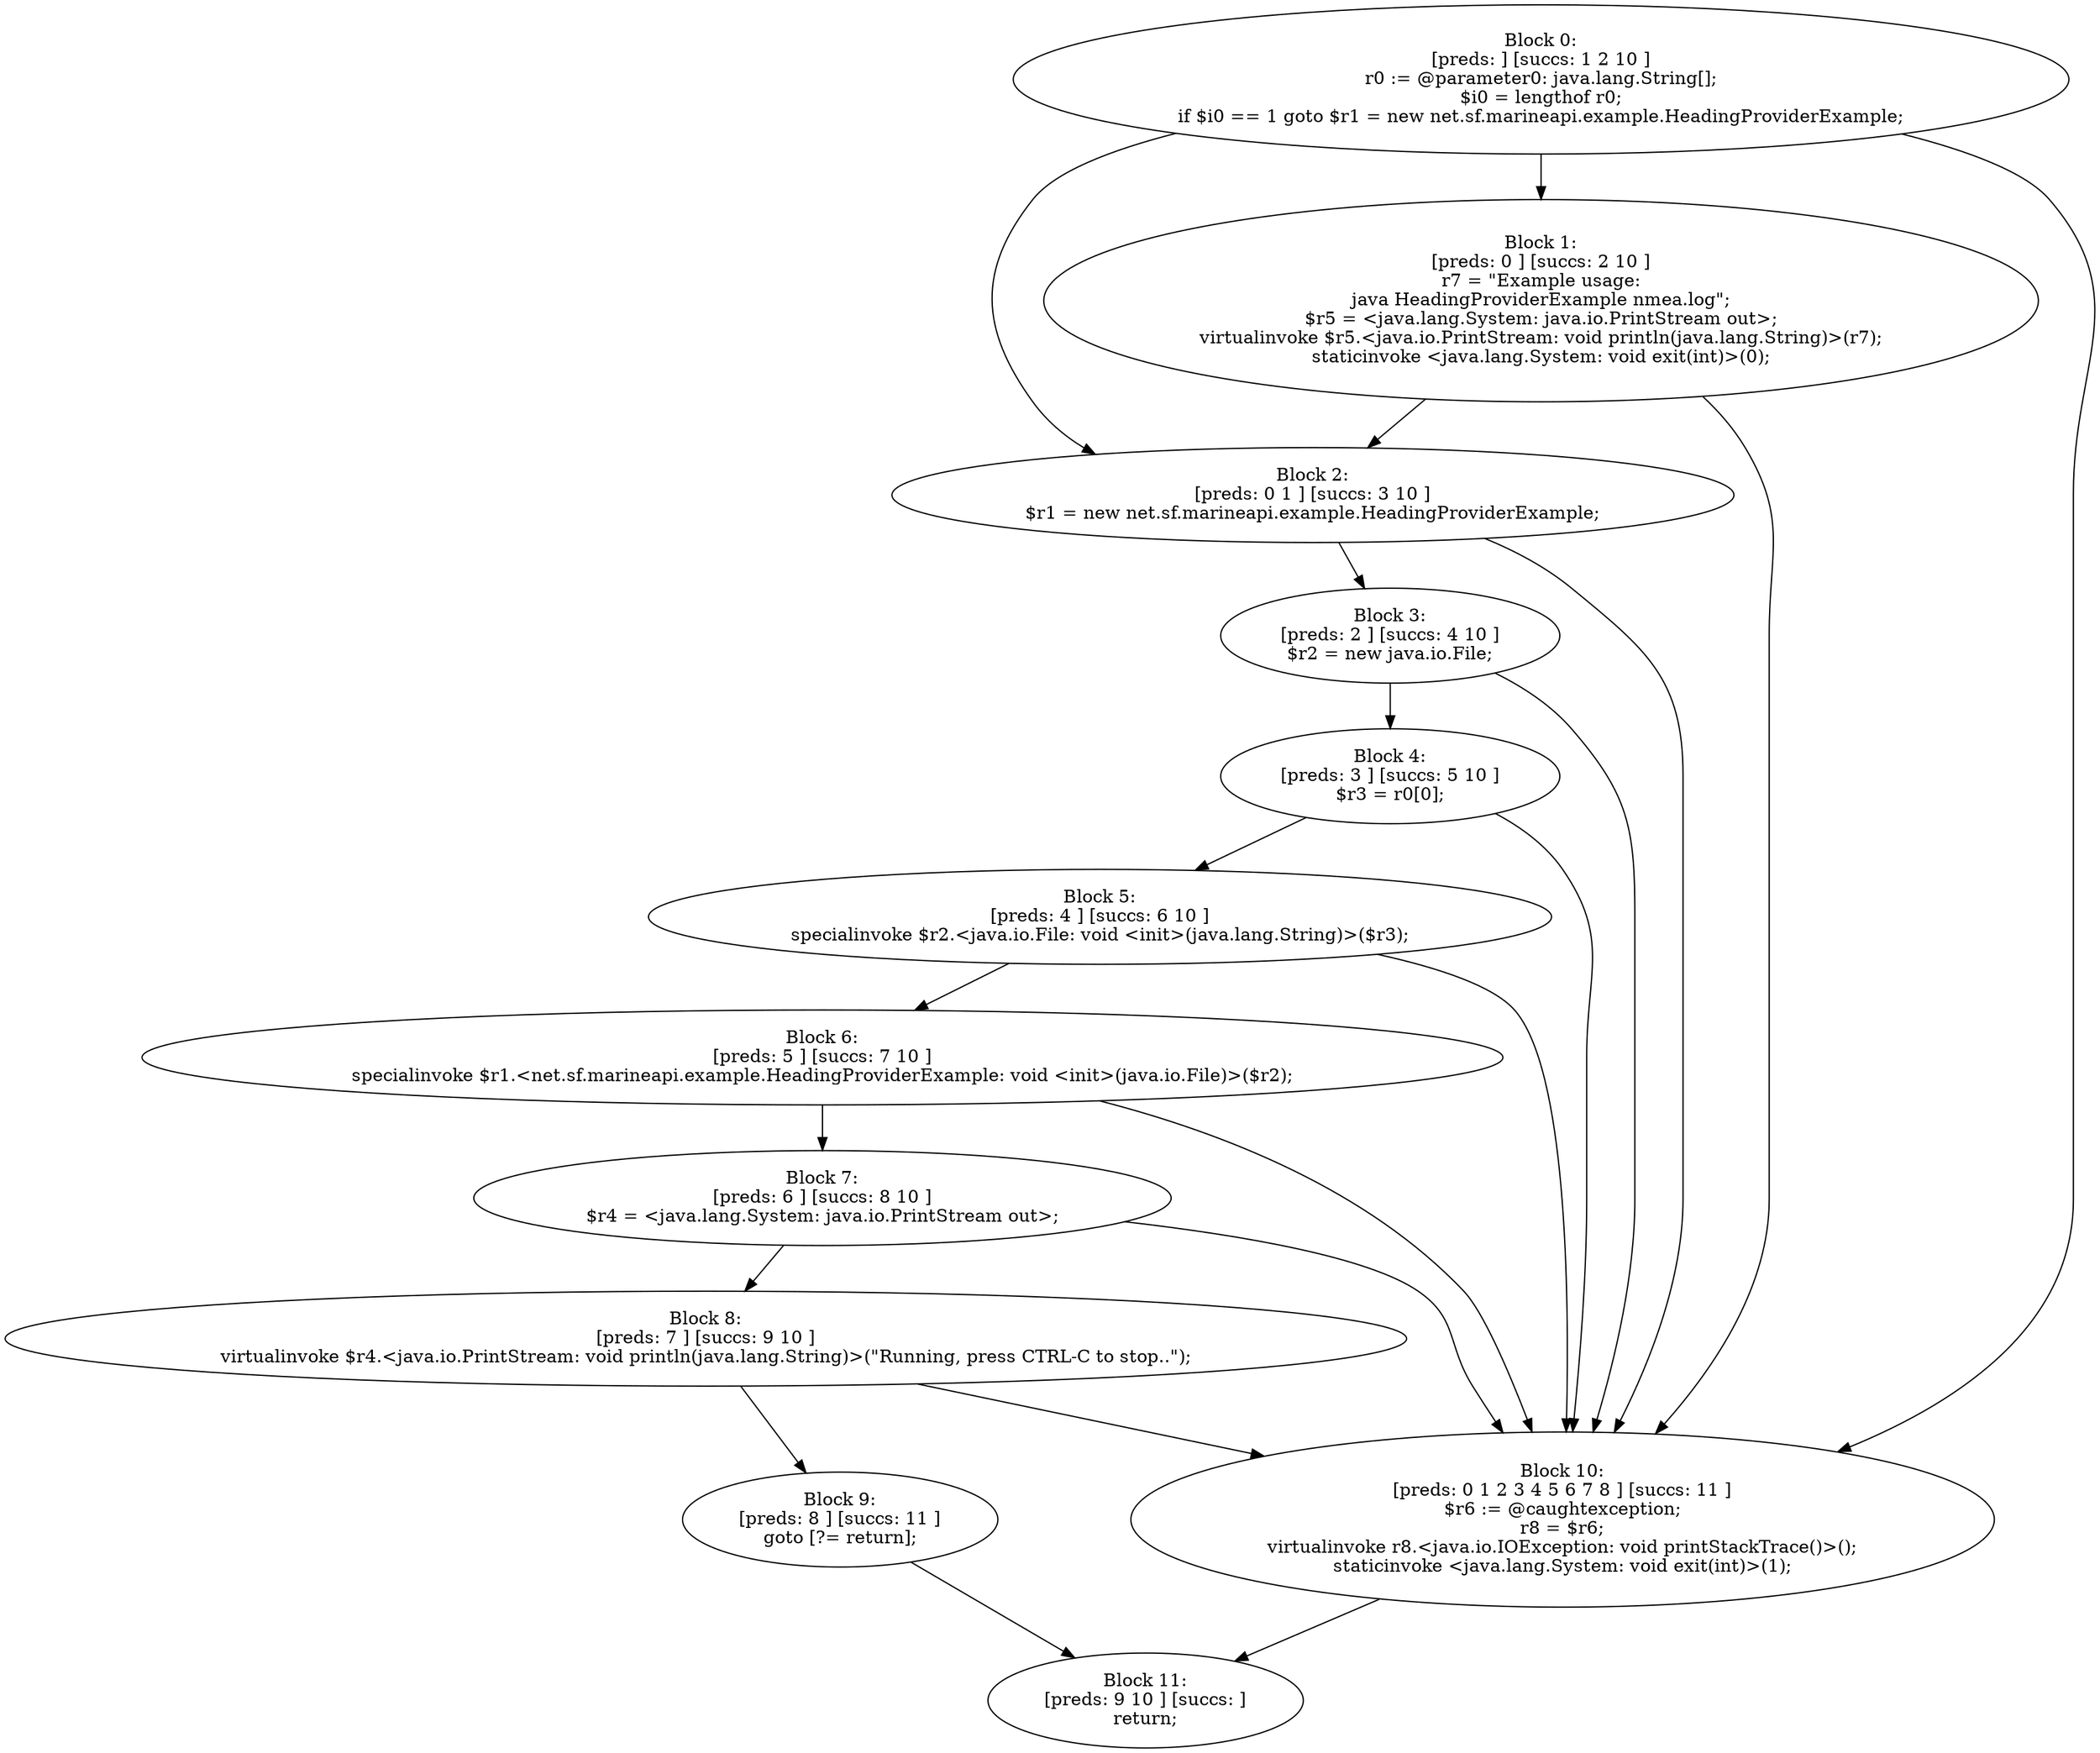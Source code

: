 digraph "unitGraph" {
    "Block 0:
[preds: ] [succs: 1 2 10 ]
r0 := @parameter0: java.lang.String[];
$i0 = lengthof r0;
if $i0 == 1 goto $r1 = new net.sf.marineapi.example.HeadingProviderExample;
"
    "Block 1:
[preds: 0 ] [succs: 2 10 ]
r7 = \"Example usage:\njava HeadingProviderExample nmea.log\";
$r5 = <java.lang.System: java.io.PrintStream out>;
virtualinvoke $r5.<java.io.PrintStream: void println(java.lang.String)>(r7);
staticinvoke <java.lang.System: void exit(int)>(0);
"
    "Block 2:
[preds: 0 1 ] [succs: 3 10 ]
$r1 = new net.sf.marineapi.example.HeadingProviderExample;
"
    "Block 3:
[preds: 2 ] [succs: 4 10 ]
$r2 = new java.io.File;
"
    "Block 4:
[preds: 3 ] [succs: 5 10 ]
$r3 = r0[0];
"
    "Block 5:
[preds: 4 ] [succs: 6 10 ]
specialinvoke $r2.<java.io.File: void <init>(java.lang.String)>($r3);
"
    "Block 6:
[preds: 5 ] [succs: 7 10 ]
specialinvoke $r1.<net.sf.marineapi.example.HeadingProviderExample: void <init>(java.io.File)>($r2);
"
    "Block 7:
[preds: 6 ] [succs: 8 10 ]
$r4 = <java.lang.System: java.io.PrintStream out>;
"
    "Block 8:
[preds: 7 ] [succs: 9 10 ]
virtualinvoke $r4.<java.io.PrintStream: void println(java.lang.String)>(\"Running, press CTRL-C to stop..\");
"
    "Block 9:
[preds: 8 ] [succs: 11 ]
goto [?= return];
"
    "Block 10:
[preds: 0 1 2 3 4 5 6 7 8 ] [succs: 11 ]
$r6 := @caughtexception;
r8 = $r6;
virtualinvoke r8.<java.io.IOException: void printStackTrace()>();
staticinvoke <java.lang.System: void exit(int)>(1);
"
    "Block 11:
[preds: 9 10 ] [succs: ]
return;
"
    "Block 0:
[preds: ] [succs: 1 2 10 ]
r0 := @parameter0: java.lang.String[];
$i0 = lengthof r0;
if $i0 == 1 goto $r1 = new net.sf.marineapi.example.HeadingProviderExample;
"->"Block 1:
[preds: 0 ] [succs: 2 10 ]
r7 = \"Example usage:\njava HeadingProviderExample nmea.log\";
$r5 = <java.lang.System: java.io.PrintStream out>;
virtualinvoke $r5.<java.io.PrintStream: void println(java.lang.String)>(r7);
staticinvoke <java.lang.System: void exit(int)>(0);
";
    "Block 0:
[preds: ] [succs: 1 2 10 ]
r0 := @parameter0: java.lang.String[];
$i0 = lengthof r0;
if $i0 == 1 goto $r1 = new net.sf.marineapi.example.HeadingProviderExample;
"->"Block 2:
[preds: 0 1 ] [succs: 3 10 ]
$r1 = new net.sf.marineapi.example.HeadingProviderExample;
";
    "Block 0:
[preds: ] [succs: 1 2 10 ]
r0 := @parameter0: java.lang.String[];
$i0 = lengthof r0;
if $i0 == 1 goto $r1 = new net.sf.marineapi.example.HeadingProviderExample;
"->"Block 10:
[preds: 0 1 2 3 4 5 6 7 8 ] [succs: 11 ]
$r6 := @caughtexception;
r8 = $r6;
virtualinvoke r8.<java.io.IOException: void printStackTrace()>();
staticinvoke <java.lang.System: void exit(int)>(1);
";
    "Block 1:
[preds: 0 ] [succs: 2 10 ]
r7 = \"Example usage:\njava HeadingProviderExample nmea.log\";
$r5 = <java.lang.System: java.io.PrintStream out>;
virtualinvoke $r5.<java.io.PrintStream: void println(java.lang.String)>(r7);
staticinvoke <java.lang.System: void exit(int)>(0);
"->"Block 2:
[preds: 0 1 ] [succs: 3 10 ]
$r1 = new net.sf.marineapi.example.HeadingProviderExample;
";
    "Block 1:
[preds: 0 ] [succs: 2 10 ]
r7 = \"Example usage:\njava HeadingProviderExample nmea.log\";
$r5 = <java.lang.System: java.io.PrintStream out>;
virtualinvoke $r5.<java.io.PrintStream: void println(java.lang.String)>(r7);
staticinvoke <java.lang.System: void exit(int)>(0);
"->"Block 10:
[preds: 0 1 2 3 4 5 6 7 8 ] [succs: 11 ]
$r6 := @caughtexception;
r8 = $r6;
virtualinvoke r8.<java.io.IOException: void printStackTrace()>();
staticinvoke <java.lang.System: void exit(int)>(1);
";
    "Block 2:
[preds: 0 1 ] [succs: 3 10 ]
$r1 = new net.sf.marineapi.example.HeadingProviderExample;
"->"Block 3:
[preds: 2 ] [succs: 4 10 ]
$r2 = new java.io.File;
";
    "Block 2:
[preds: 0 1 ] [succs: 3 10 ]
$r1 = new net.sf.marineapi.example.HeadingProviderExample;
"->"Block 10:
[preds: 0 1 2 3 4 5 6 7 8 ] [succs: 11 ]
$r6 := @caughtexception;
r8 = $r6;
virtualinvoke r8.<java.io.IOException: void printStackTrace()>();
staticinvoke <java.lang.System: void exit(int)>(1);
";
    "Block 3:
[preds: 2 ] [succs: 4 10 ]
$r2 = new java.io.File;
"->"Block 4:
[preds: 3 ] [succs: 5 10 ]
$r3 = r0[0];
";
    "Block 3:
[preds: 2 ] [succs: 4 10 ]
$r2 = new java.io.File;
"->"Block 10:
[preds: 0 1 2 3 4 5 6 7 8 ] [succs: 11 ]
$r6 := @caughtexception;
r8 = $r6;
virtualinvoke r8.<java.io.IOException: void printStackTrace()>();
staticinvoke <java.lang.System: void exit(int)>(1);
";
    "Block 4:
[preds: 3 ] [succs: 5 10 ]
$r3 = r0[0];
"->"Block 5:
[preds: 4 ] [succs: 6 10 ]
specialinvoke $r2.<java.io.File: void <init>(java.lang.String)>($r3);
";
    "Block 4:
[preds: 3 ] [succs: 5 10 ]
$r3 = r0[0];
"->"Block 10:
[preds: 0 1 2 3 4 5 6 7 8 ] [succs: 11 ]
$r6 := @caughtexception;
r8 = $r6;
virtualinvoke r8.<java.io.IOException: void printStackTrace()>();
staticinvoke <java.lang.System: void exit(int)>(1);
";
    "Block 5:
[preds: 4 ] [succs: 6 10 ]
specialinvoke $r2.<java.io.File: void <init>(java.lang.String)>($r3);
"->"Block 6:
[preds: 5 ] [succs: 7 10 ]
specialinvoke $r1.<net.sf.marineapi.example.HeadingProviderExample: void <init>(java.io.File)>($r2);
";
    "Block 5:
[preds: 4 ] [succs: 6 10 ]
specialinvoke $r2.<java.io.File: void <init>(java.lang.String)>($r3);
"->"Block 10:
[preds: 0 1 2 3 4 5 6 7 8 ] [succs: 11 ]
$r6 := @caughtexception;
r8 = $r6;
virtualinvoke r8.<java.io.IOException: void printStackTrace()>();
staticinvoke <java.lang.System: void exit(int)>(1);
";
    "Block 6:
[preds: 5 ] [succs: 7 10 ]
specialinvoke $r1.<net.sf.marineapi.example.HeadingProviderExample: void <init>(java.io.File)>($r2);
"->"Block 7:
[preds: 6 ] [succs: 8 10 ]
$r4 = <java.lang.System: java.io.PrintStream out>;
";
    "Block 6:
[preds: 5 ] [succs: 7 10 ]
specialinvoke $r1.<net.sf.marineapi.example.HeadingProviderExample: void <init>(java.io.File)>($r2);
"->"Block 10:
[preds: 0 1 2 3 4 5 6 7 8 ] [succs: 11 ]
$r6 := @caughtexception;
r8 = $r6;
virtualinvoke r8.<java.io.IOException: void printStackTrace()>();
staticinvoke <java.lang.System: void exit(int)>(1);
";
    "Block 7:
[preds: 6 ] [succs: 8 10 ]
$r4 = <java.lang.System: java.io.PrintStream out>;
"->"Block 8:
[preds: 7 ] [succs: 9 10 ]
virtualinvoke $r4.<java.io.PrintStream: void println(java.lang.String)>(\"Running, press CTRL-C to stop..\");
";
    "Block 7:
[preds: 6 ] [succs: 8 10 ]
$r4 = <java.lang.System: java.io.PrintStream out>;
"->"Block 10:
[preds: 0 1 2 3 4 5 6 7 8 ] [succs: 11 ]
$r6 := @caughtexception;
r8 = $r6;
virtualinvoke r8.<java.io.IOException: void printStackTrace()>();
staticinvoke <java.lang.System: void exit(int)>(1);
";
    "Block 8:
[preds: 7 ] [succs: 9 10 ]
virtualinvoke $r4.<java.io.PrintStream: void println(java.lang.String)>(\"Running, press CTRL-C to stop..\");
"->"Block 9:
[preds: 8 ] [succs: 11 ]
goto [?= return];
";
    "Block 8:
[preds: 7 ] [succs: 9 10 ]
virtualinvoke $r4.<java.io.PrintStream: void println(java.lang.String)>(\"Running, press CTRL-C to stop..\");
"->"Block 10:
[preds: 0 1 2 3 4 5 6 7 8 ] [succs: 11 ]
$r6 := @caughtexception;
r8 = $r6;
virtualinvoke r8.<java.io.IOException: void printStackTrace()>();
staticinvoke <java.lang.System: void exit(int)>(1);
";
    "Block 9:
[preds: 8 ] [succs: 11 ]
goto [?= return];
"->"Block 11:
[preds: 9 10 ] [succs: ]
return;
";
    "Block 10:
[preds: 0 1 2 3 4 5 6 7 8 ] [succs: 11 ]
$r6 := @caughtexception;
r8 = $r6;
virtualinvoke r8.<java.io.IOException: void printStackTrace()>();
staticinvoke <java.lang.System: void exit(int)>(1);
"->"Block 11:
[preds: 9 10 ] [succs: ]
return;
";
}
